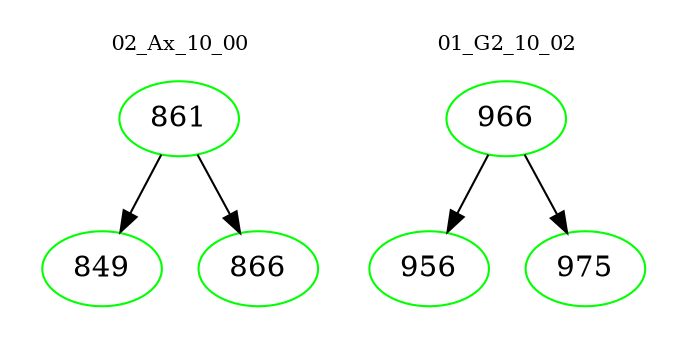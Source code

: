 digraph{
subgraph cluster_0 {
color = white
label = "02_Ax_10_00";
fontsize=10;
T0_861 [label="861", color="green"]
T0_861 -> T0_849 [color="black"]
T0_849 [label="849", color="green"]
T0_861 -> T0_866 [color="black"]
T0_866 [label="866", color="green"]
}
subgraph cluster_1 {
color = white
label = "01_G2_10_02";
fontsize=10;
T1_966 [label="966", color="green"]
T1_966 -> T1_956 [color="black"]
T1_956 [label="956", color="green"]
T1_966 -> T1_975 [color="black"]
T1_975 [label="975", color="green"]
}
}
